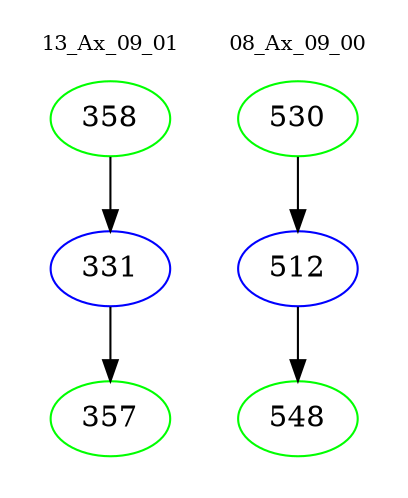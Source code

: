 digraph{
subgraph cluster_0 {
color = white
label = "13_Ax_09_01";
fontsize=10;
T0_358 [label="358", color="green"]
T0_358 -> T0_331 [color="black"]
T0_331 [label="331", color="blue"]
T0_331 -> T0_357 [color="black"]
T0_357 [label="357", color="green"]
}
subgraph cluster_1 {
color = white
label = "08_Ax_09_00";
fontsize=10;
T1_530 [label="530", color="green"]
T1_530 -> T1_512 [color="black"]
T1_512 [label="512", color="blue"]
T1_512 -> T1_548 [color="black"]
T1_548 [label="548", color="green"]
}
}
